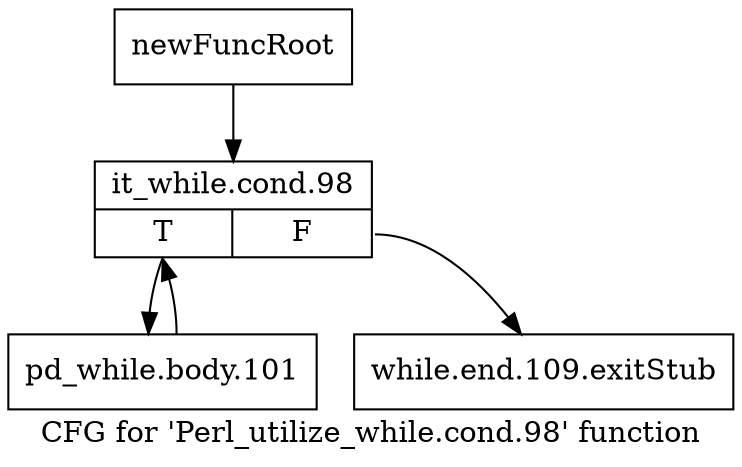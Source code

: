 digraph "CFG for 'Perl_utilize_while.cond.98' function" {
	label="CFG for 'Perl_utilize_while.cond.98' function";

	Node0x4c31540 [shape=record,label="{newFuncRoot}"];
	Node0x4c31540 -> Node0x4c315e0;
	Node0x4c31590 [shape=record,label="{while.end.109.exitStub}"];
	Node0x4c315e0 [shape=record,label="{it_while.cond.98|{<s0>T|<s1>F}}"];
	Node0x4c315e0:s0 -> Node0x4c31630;
	Node0x4c315e0:s1 -> Node0x4c31590;
	Node0x4c31630 [shape=record,label="{pd_while.body.101}"];
	Node0x4c31630 -> Node0x4c315e0;
}
